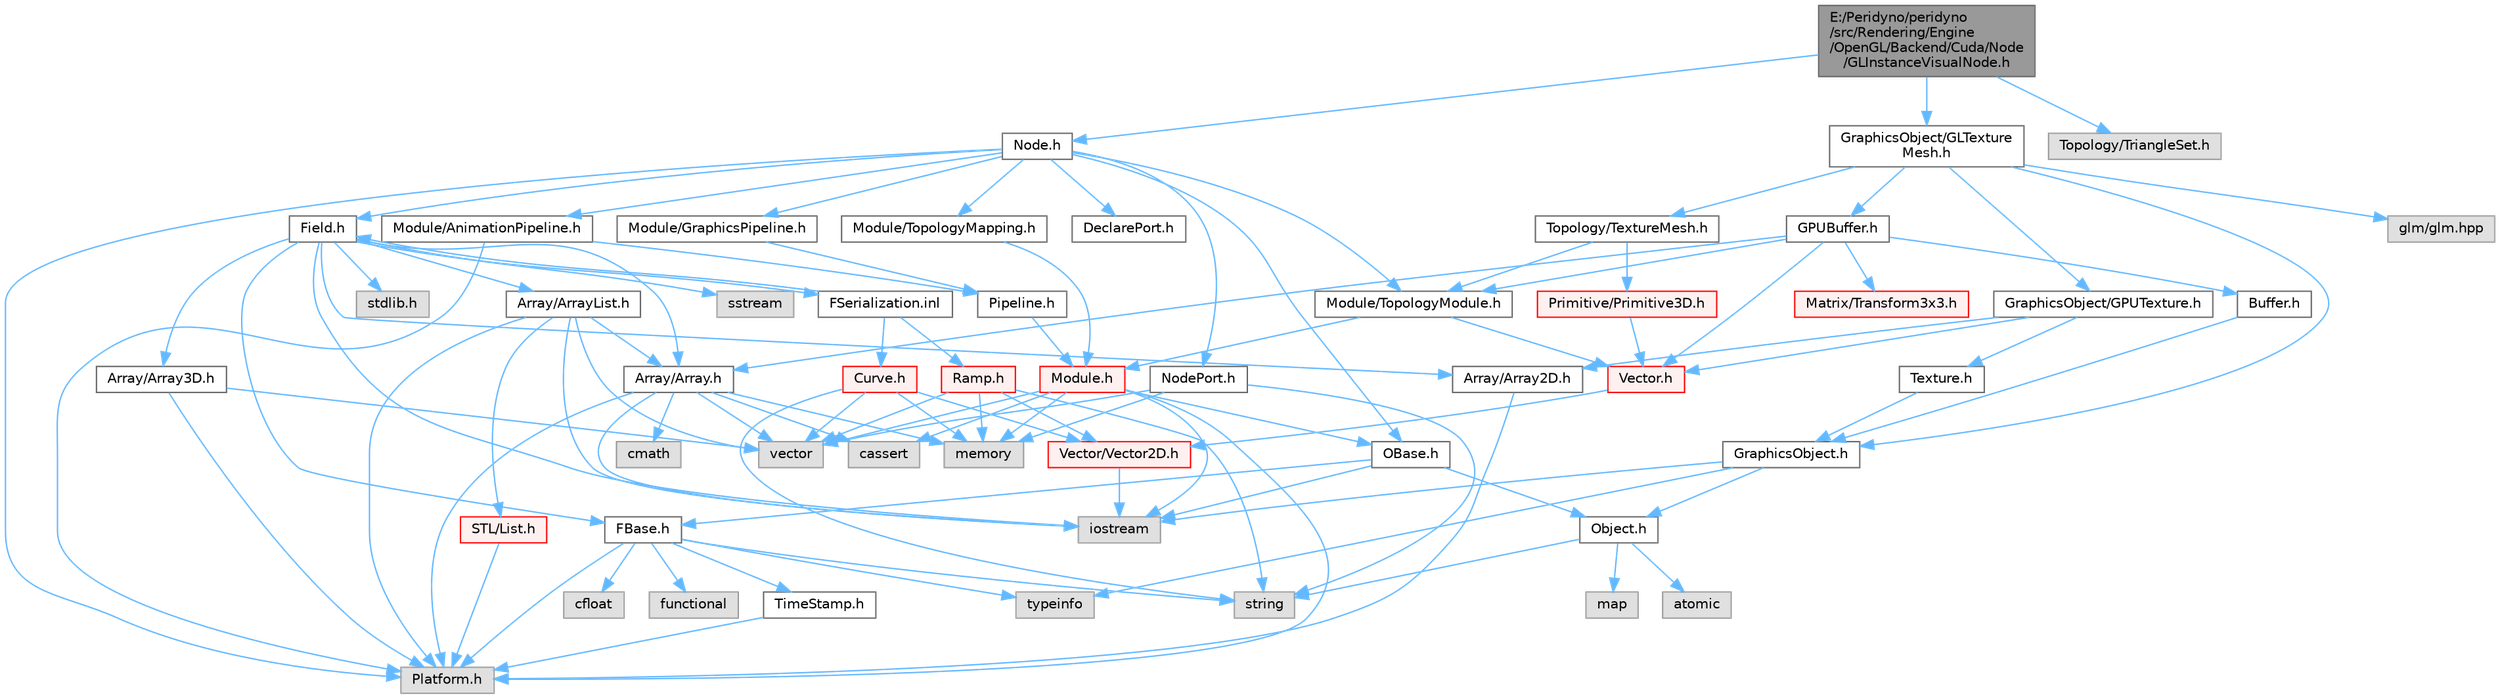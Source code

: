 digraph "E:/Peridyno/peridyno/src/Rendering/Engine/OpenGL/Backend/Cuda/Node/GLInstanceVisualNode.h"
{
 // LATEX_PDF_SIZE
  bgcolor="transparent";
  edge [fontname=Helvetica,fontsize=10,labelfontname=Helvetica,labelfontsize=10];
  node [fontname=Helvetica,fontsize=10,shape=box,height=0.2,width=0.4];
  Node1 [id="Node000001",label="E:/Peridyno/peridyno\l/src/Rendering/Engine\l/OpenGL/Backend/Cuda/Node\l/GLInstanceVisualNode.h",height=0.2,width=0.4,color="gray40", fillcolor="grey60", style="filled", fontcolor="black",tooltip=" "];
  Node1 -> Node2 [id="edge1_Node000001_Node000002",color="steelblue1",style="solid",tooltip=" "];
  Node2 [id="Node000002",label="Node.h",height=0.2,width=0.4,color="grey40", fillcolor="white", style="filled",URL="$_node_8h.html",tooltip=" "];
  Node2 -> Node3 [id="edge2_Node000002_Node000003",color="steelblue1",style="solid",tooltip=" "];
  Node3 [id="Node000003",label="OBase.h",height=0.2,width=0.4,color="grey40", fillcolor="white", style="filled",URL="$_o_base_8h.html",tooltip=" "];
  Node3 -> Node4 [id="edge3_Node000003_Node000004",color="steelblue1",style="solid",tooltip=" "];
  Node4 [id="Node000004",label="iostream",height=0.2,width=0.4,color="grey60", fillcolor="#E0E0E0", style="filled",tooltip=" "];
  Node3 -> Node5 [id="edge4_Node000003_Node000005",color="steelblue1",style="solid",tooltip=" "];
  Node5 [id="Node000005",label="FBase.h",height=0.2,width=0.4,color="grey40", fillcolor="white", style="filled",URL="$_f_base_8h.html",tooltip=" "];
  Node5 -> Node6 [id="edge5_Node000005_Node000006",color="steelblue1",style="solid",tooltip=" "];
  Node6 [id="Node000006",label="Platform.h",height=0.2,width=0.4,color="grey60", fillcolor="#E0E0E0", style="filled",tooltip=" "];
  Node5 -> Node7 [id="edge6_Node000005_Node000007",color="steelblue1",style="solid",tooltip=" "];
  Node7 [id="Node000007",label="TimeStamp.h",height=0.2,width=0.4,color="grey40", fillcolor="white", style="filled",URL="$_time_stamp_8h.html",tooltip=" "];
  Node7 -> Node6 [id="edge7_Node000007_Node000006",color="steelblue1",style="solid",tooltip=" "];
  Node5 -> Node8 [id="edge8_Node000005_Node000008",color="steelblue1",style="solid",tooltip=" "];
  Node8 [id="Node000008",label="typeinfo",height=0.2,width=0.4,color="grey60", fillcolor="#E0E0E0", style="filled",tooltip=" "];
  Node5 -> Node9 [id="edge9_Node000005_Node000009",color="steelblue1",style="solid",tooltip=" "];
  Node9 [id="Node000009",label="string",height=0.2,width=0.4,color="grey60", fillcolor="#E0E0E0", style="filled",tooltip=" "];
  Node5 -> Node10 [id="edge10_Node000005_Node000010",color="steelblue1",style="solid",tooltip=" "];
  Node10 [id="Node000010",label="functional",height=0.2,width=0.4,color="grey60", fillcolor="#E0E0E0", style="filled",tooltip=" "];
  Node5 -> Node11 [id="edge11_Node000005_Node000011",color="steelblue1",style="solid",tooltip=" "];
  Node11 [id="Node000011",label="cfloat",height=0.2,width=0.4,color="grey60", fillcolor="#E0E0E0", style="filled",tooltip=" "];
  Node3 -> Node12 [id="edge12_Node000003_Node000012",color="steelblue1",style="solid",tooltip=" "];
  Node12 [id="Node000012",label="Object.h",height=0.2,width=0.4,color="grey40", fillcolor="white", style="filled",URL="$_object_8h.html",tooltip=" "];
  Node12 -> Node9 [id="edge13_Node000012_Node000009",color="steelblue1",style="solid",tooltip=" "];
  Node12 -> Node13 [id="edge14_Node000012_Node000013",color="steelblue1",style="solid",tooltip=" "];
  Node13 [id="Node000013",label="atomic",height=0.2,width=0.4,color="grey60", fillcolor="#E0E0E0", style="filled",tooltip=" "];
  Node12 -> Node14 [id="edge15_Node000012_Node000014",color="steelblue1",style="solid",tooltip=" "];
  Node14 [id="Node000014",label="map",height=0.2,width=0.4,color="grey60", fillcolor="#E0E0E0", style="filled",tooltip=" "];
  Node2 -> Node15 [id="edge16_Node000002_Node000015",color="steelblue1",style="solid",tooltip=" "];
  Node15 [id="Node000015",label="Field.h",height=0.2,width=0.4,color="grey40", fillcolor="white", style="filled",URL="$_field_8h.html",tooltip=" "];
  Node15 -> Node4 [id="edge17_Node000015_Node000004",color="steelblue1",style="solid",tooltip=" "];
  Node15 -> Node16 [id="edge18_Node000015_Node000016",color="steelblue1",style="solid",tooltip=" "];
  Node16 [id="Node000016",label="stdlib.h",height=0.2,width=0.4,color="grey60", fillcolor="#E0E0E0", style="filled",tooltip=" "];
  Node15 -> Node17 [id="edge19_Node000015_Node000017",color="steelblue1",style="solid",tooltip=" "];
  Node17 [id="Node000017",label="sstream",height=0.2,width=0.4,color="grey60", fillcolor="#E0E0E0", style="filled",tooltip=" "];
  Node15 -> Node5 [id="edge20_Node000015_Node000005",color="steelblue1",style="solid",tooltip=" "];
  Node15 -> Node18 [id="edge21_Node000015_Node000018",color="steelblue1",style="solid",tooltip=" "];
  Node18 [id="Node000018",label="Array/Array.h",height=0.2,width=0.4,color="grey40", fillcolor="white", style="filled",URL="$_array_8h.html",tooltip=" "];
  Node18 -> Node6 [id="edge22_Node000018_Node000006",color="steelblue1",style="solid",tooltip=" "];
  Node18 -> Node19 [id="edge23_Node000018_Node000019",color="steelblue1",style="solid",tooltip=" "];
  Node19 [id="Node000019",label="cassert",height=0.2,width=0.4,color="grey60", fillcolor="#E0E0E0", style="filled",tooltip=" "];
  Node18 -> Node20 [id="edge24_Node000018_Node000020",color="steelblue1",style="solid",tooltip=" "];
  Node20 [id="Node000020",label="vector",height=0.2,width=0.4,color="grey60", fillcolor="#E0E0E0", style="filled",tooltip=" "];
  Node18 -> Node4 [id="edge25_Node000018_Node000004",color="steelblue1",style="solid",tooltip=" "];
  Node18 -> Node21 [id="edge26_Node000018_Node000021",color="steelblue1",style="solid",tooltip=" "];
  Node21 [id="Node000021",label="memory",height=0.2,width=0.4,color="grey60", fillcolor="#E0E0E0", style="filled",tooltip=" "];
  Node18 -> Node22 [id="edge27_Node000018_Node000022",color="steelblue1",style="solid",tooltip=" "];
  Node22 [id="Node000022",label="cmath",height=0.2,width=0.4,color="grey60", fillcolor="#E0E0E0", style="filled",tooltip=" "];
  Node15 -> Node23 [id="edge28_Node000015_Node000023",color="steelblue1",style="solid",tooltip=" "];
  Node23 [id="Node000023",label="Array/Array2D.h",height=0.2,width=0.4,color="grey40", fillcolor="white", style="filled",URL="$_array2_d_8h.html",tooltip=" "];
  Node23 -> Node6 [id="edge29_Node000023_Node000006",color="steelblue1",style="solid",tooltip=" "];
  Node15 -> Node24 [id="edge30_Node000015_Node000024",color="steelblue1",style="solid",tooltip=" "];
  Node24 [id="Node000024",label="Array/Array3D.h",height=0.2,width=0.4,color="grey40", fillcolor="white", style="filled",URL="$_array3_d_8h.html",tooltip=" "];
  Node24 -> Node6 [id="edge31_Node000024_Node000006",color="steelblue1",style="solid",tooltip=" "];
  Node24 -> Node20 [id="edge32_Node000024_Node000020",color="steelblue1",style="solid",tooltip=" "];
  Node15 -> Node25 [id="edge33_Node000015_Node000025",color="steelblue1",style="solid",tooltip=" "];
  Node25 [id="Node000025",label="Array/ArrayList.h",height=0.2,width=0.4,color="grey40", fillcolor="white", style="filled",URL="$_array_list_8h.html",tooltip=" "];
  Node25 -> Node20 [id="edge34_Node000025_Node000020",color="steelblue1",style="solid",tooltip=" "];
  Node25 -> Node4 [id="edge35_Node000025_Node000004",color="steelblue1",style="solid",tooltip=" "];
  Node25 -> Node6 [id="edge36_Node000025_Node000006",color="steelblue1",style="solid",tooltip=" "];
  Node25 -> Node26 [id="edge37_Node000025_Node000026",color="steelblue1",style="solid",tooltip=" "];
  Node26 [id="Node000026",label="STL/List.h",height=0.2,width=0.4,color="red", fillcolor="#FFF0F0", style="filled",URL="$_list_8h.html",tooltip=" "];
  Node26 -> Node6 [id="edge38_Node000026_Node000006",color="steelblue1",style="solid",tooltip=" "];
  Node25 -> Node18 [id="edge39_Node000025_Node000018",color="steelblue1",style="solid",tooltip=" "];
  Node15 -> Node66 [id="edge40_Node000015_Node000066",color="steelblue1",style="solid",tooltip=" "];
  Node66 [id="Node000066",label="FSerialization.inl",height=0.2,width=0.4,color="grey40", fillcolor="white", style="filled",URL="$_f_serialization_8inl.html",tooltip=" "];
  Node66 -> Node15 [id="edge41_Node000066_Node000015",color="steelblue1",style="solid",tooltip=" "];
  Node66 -> Node67 [id="edge42_Node000066_Node000067",color="steelblue1",style="solid",tooltip=" "];
  Node67 [id="Node000067",label="Ramp.h",height=0.2,width=0.4,color="red", fillcolor="#FFF0F0", style="filled",URL="$_ramp_8h.html",tooltip=" "];
  Node67 -> Node20 [id="edge43_Node000067_Node000020",color="steelblue1",style="solid",tooltip=" "];
  Node67 -> Node21 [id="edge44_Node000067_Node000021",color="steelblue1",style="solid",tooltip=" "];
  Node67 -> Node9 [id="edge45_Node000067_Node000009",color="steelblue1",style="solid",tooltip=" "];
  Node67 -> Node31 [id="edge46_Node000067_Node000031",color="steelblue1",style="solid",tooltip=" "];
  Node31 [id="Node000031",label="Vector/Vector2D.h",height=0.2,width=0.4,color="red", fillcolor="#FFF0F0", style="filled",URL="$_vector2_d_8h.html",tooltip=" "];
  Node31 -> Node4 [id="edge47_Node000031_Node000004",color="steelblue1",style="solid",tooltip=" "];
  Node66 -> Node69 [id="edge48_Node000066_Node000069",color="steelblue1",style="solid",tooltip=" "];
  Node69 [id="Node000069",label="Curve.h",height=0.2,width=0.4,color="red", fillcolor="#FFF0F0", style="filled",URL="$_curve_8h.html",tooltip=" "];
  Node69 -> Node20 [id="edge49_Node000069_Node000020",color="steelblue1",style="solid",tooltip=" "];
  Node69 -> Node21 [id="edge50_Node000069_Node000021",color="steelblue1",style="solid",tooltip=" "];
  Node69 -> Node9 [id="edge51_Node000069_Node000009",color="steelblue1",style="solid",tooltip=" "];
  Node69 -> Node31 [id="edge52_Node000069_Node000031",color="steelblue1",style="solid",tooltip=" "];
  Node2 -> Node6 [id="edge53_Node000002_Node000006",color="steelblue1",style="solid",tooltip=" "];
  Node2 -> Node70 [id="edge54_Node000002_Node000070",color="steelblue1",style="solid",tooltip=" "];
  Node70 [id="Node000070",label="DeclarePort.h",height=0.2,width=0.4,color="grey40", fillcolor="white", style="filled",URL="$_declare_port_8h.html",tooltip=" "];
  Node2 -> Node71 [id="edge55_Node000002_Node000071",color="steelblue1",style="solid",tooltip=" "];
  Node71 [id="Node000071",label="NodePort.h",height=0.2,width=0.4,color="grey40", fillcolor="white", style="filled",URL="$_node_port_8h.html",tooltip=" "];
  Node71 -> Node9 [id="edge56_Node000071_Node000009",color="steelblue1",style="solid",tooltip=" "];
  Node71 -> Node20 [id="edge57_Node000071_Node000020",color="steelblue1",style="solid",tooltip=" "];
  Node71 -> Node21 [id="edge58_Node000071_Node000021",color="steelblue1",style="solid",tooltip=" "];
  Node2 -> Node72 [id="edge59_Node000002_Node000072",color="steelblue1",style="solid",tooltip=" "];
  Node72 [id="Node000072",label="Module/TopologyModule.h",height=0.2,width=0.4,color="grey40", fillcolor="white", style="filled",URL="$_topology_module_8h.html",tooltip=" "];
  Node72 -> Node30 [id="edge60_Node000072_Node000030",color="steelblue1",style="solid",tooltip=" "];
  Node30 [id="Node000030",label="Vector.h",height=0.2,width=0.4,color="red", fillcolor="#FFF0F0", style="filled",URL="$_vector_8h.html",tooltip=" "];
  Node30 -> Node31 [id="edge61_Node000030_Node000031",color="steelblue1",style="solid",tooltip=" "];
  Node72 -> Node73 [id="edge62_Node000072_Node000073",color="steelblue1",style="solid",tooltip=" "];
  Node73 [id="Node000073",label="Module.h",height=0.2,width=0.4,color="red", fillcolor="#FFF0F0", style="filled",URL="$_module_8h.html",tooltip=" "];
  Node73 -> Node6 [id="edge63_Node000073_Node000006",color="steelblue1",style="solid",tooltip=" "];
  Node73 -> Node21 [id="edge64_Node000073_Node000021",color="steelblue1",style="solid",tooltip=" "];
  Node73 -> Node20 [id="edge65_Node000073_Node000020",color="steelblue1",style="solid",tooltip=" "];
  Node73 -> Node19 [id="edge66_Node000073_Node000019",color="steelblue1",style="solid",tooltip=" "];
  Node73 -> Node4 [id="edge67_Node000073_Node000004",color="steelblue1",style="solid",tooltip=" "];
  Node73 -> Node3 [id="edge68_Node000073_Node000003",color="steelblue1",style="solid",tooltip=" "];
  Node2 -> Node92 [id="edge69_Node000002_Node000092",color="steelblue1",style="solid",tooltip=" "];
  Node92 [id="Node000092",label="Module/TopologyMapping.h",height=0.2,width=0.4,color="grey40", fillcolor="white", style="filled",URL="$_topology_mapping_8h.html",tooltip=" "];
  Node92 -> Node73 [id="edge70_Node000092_Node000073",color="steelblue1",style="solid",tooltip=" "];
  Node2 -> Node93 [id="edge71_Node000002_Node000093",color="steelblue1",style="solid",tooltip=" "];
  Node93 [id="Node000093",label="Module/AnimationPipeline.h",height=0.2,width=0.4,color="grey40", fillcolor="white", style="filled",URL="$_animation_pipeline_8h.html",tooltip=" "];
  Node93 -> Node94 [id="edge72_Node000093_Node000094",color="steelblue1",style="solid",tooltip=" "];
  Node94 [id="Node000094",label="Pipeline.h",height=0.2,width=0.4,color="grey40", fillcolor="white", style="filled",URL="$_pipeline_8h.html",tooltip=" "];
  Node94 -> Node73 [id="edge73_Node000094_Node000073",color="steelblue1",style="solid",tooltip=" "];
  Node93 -> Node6 [id="edge74_Node000093_Node000006",color="steelblue1",style="solid",tooltip=" "];
  Node2 -> Node95 [id="edge75_Node000002_Node000095",color="steelblue1",style="solid",tooltip=" "];
  Node95 [id="Node000095",label="Module/GraphicsPipeline.h",height=0.2,width=0.4,color="grey40", fillcolor="white", style="filled",URL="$_graphics_pipeline_8h.html",tooltip=" "];
  Node95 -> Node94 [id="edge76_Node000095_Node000094",color="steelblue1",style="solid",tooltip=" "];
  Node1 -> Node96 [id="edge77_Node000001_Node000096",color="steelblue1",style="solid",tooltip=" "];
  Node96 [id="Node000096",label="Topology/TriangleSet.h",height=0.2,width=0.4,color="grey60", fillcolor="#E0E0E0", style="filled",tooltip=" "];
  Node1 -> Node97 [id="edge78_Node000001_Node000097",color="steelblue1",style="solid",tooltip=" "];
  Node97 [id="Node000097",label="GraphicsObject/GLTexture\lMesh.h",height=0.2,width=0.4,color="grey40", fillcolor="white", style="filled",URL="$_g_l_texture_mesh_8h.html",tooltip=" "];
  Node97 -> Node98 [id="edge79_Node000097_Node000098",color="steelblue1",style="solid",tooltip=" "];
  Node98 [id="Node000098",label="GPUBuffer.h",height=0.2,width=0.4,color="grey40", fillcolor="white", style="filled",URL="$_g_p_u_buffer_8h.html",tooltip=" "];
  Node98 -> Node99 [id="edge80_Node000098_Node000099",color="steelblue1",style="solid",tooltip=" "];
  Node99 [id="Node000099",label="Buffer.h",height=0.2,width=0.4,color="grey40", fillcolor="white", style="filled",URL="$_buffer_8h.html",tooltip=" "];
  Node99 -> Node100 [id="edge81_Node000099_Node000100",color="steelblue1",style="solid",tooltip=" "];
  Node100 [id="Node000100",label="GraphicsObject.h",height=0.2,width=0.4,color="grey40", fillcolor="white", style="filled",URL="$_graphics_object_8h.html",tooltip=" "];
  Node100 -> Node8 [id="edge82_Node000100_Node000008",color="steelblue1",style="solid",tooltip=" "];
  Node100 -> Node4 [id="edge83_Node000100_Node000004",color="steelblue1",style="solid",tooltip=" "];
  Node100 -> Node12 [id="edge84_Node000100_Node000012",color="steelblue1",style="solid",tooltip=" "];
  Node98 -> Node18 [id="edge85_Node000098_Node000018",color="steelblue1",style="solid",tooltip=" "];
  Node98 -> Node30 [id="edge86_Node000098_Node000030",color="steelblue1",style="solid",tooltip=" "];
  Node98 -> Node60 [id="edge87_Node000098_Node000060",color="steelblue1",style="solid",tooltip=" "];
  Node60 [id="Node000060",label="Matrix/Transform3x3.h",height=0.2,width=0.4,color="red", fillcolor="#FFF0F0", style="filled",URL="$_transform3x3_8h.html",tooltip=" "];
  Node98 -> Node72 [id="edge88_Node000098_Node000072",color="steelblue1",style="solid",tooltip=" "];
  Node97 -> Node100 [id="edge89_Node000097_Node000100",color="steelblue1",style="solid",tooltip=" "];
  Node97 -> Node101 [id="edge90_Node000097_Node000101",color="steelblue1",style="solid",tooltip=" "];
  Node101 [id="Node000101",label="GraphicsObject/GPUTexture.h",height=0.2,width=0.4,color="grey40", fillcolor="white", style="filled",URL="$_g_p_u_texture_8h.html",tooltip=" "];
  Node101 -> Node102 [id="edge91_Node000101_Node000102",color="steelblue1",style="solid",tooltip=" "];
  Node102 [id="Node000102",label="Texture.h",height=0.2,width=0.4,color="grey40", fillcolor="white", style="filled",URL="$_texture_8h.html",tooltip=" "];
  Node102 -> Node100 [id="edge92_Node000102_Node000100",color="steelblue1",style="solid",tooltip=" "];
  Node101 -> Node30 [id="edge93_Node000101_Node000030",color="steelblue1",style="solid",tooltip=" "];
  Node101 -> Node23 [id="edge94_Node000101_Node000023",color="steelblue1",style="solid",tooltip=" "];
  Node97 -> Node103 [id="edge95_Node000097_Node000103",color="steelblue1",style="solid",tooltip=" "];
  Node103 [id="Node000103",label="Topology/TextureMesh.h",height=0.2,width=0.4,color="grey40", fillcolor="white", style="filled",URL="$_texture_mesh_8h.html",tooltip=" "];
  Node103 -> Node72 [id="edge96_Node000103_Node000072",color="steelblue1",style="solid",tooltip=" "];
  Node103 -> Node104 [id="edge97_Node000103_Node000104",color="steelblue1",style="solid",tooltip=" "];
  Node104 [id="Node000104",label="Primitive/Primitive3D.h",height=0.2,width=0.4,color="red", fillcolor="#FFF0F0", style="filled",URL="$_primitive3_d_8h.html",tooltip=" "];
  Node104 -> Node30 [id="edge98_Node000104_Node000030",color="steelblue1",style="solid",tooltip=" "];
  Node97 -> Node65 [id="edge99_Node000097_Node000065",color="steelblue1",style="solid",tooltip=" "];
  Node65 [id="Node000065",label="glm/glm.hpp",height=0.2,width=0.4,color="grey60", fillcolor="#E0E0E0", style="filled",tooltip=" "];
}
